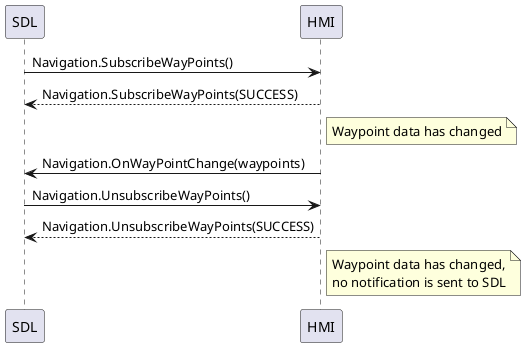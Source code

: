 @startuml UnsubscribeWayPoints
participant SDL
participant HMI

SDL -> HMI: Navigation.SubscribeWayPoints()
HMI --> SDL: Navigation.SubscribeWayPoints(SUCCESS)
note right of HMI: Waypoint data has changed
HMI -> SDL: Navigation.OnWayPointChange(waypoints)
SDL -> HMI: Navigation.UnsubscribeWayPoints()
HMI --> SDL: Navigation.UnsubscribeWayPoints(SUCCESS)
note right of HMI: Waypoint data has changed,\nno notification is sent to SDL
@enduml